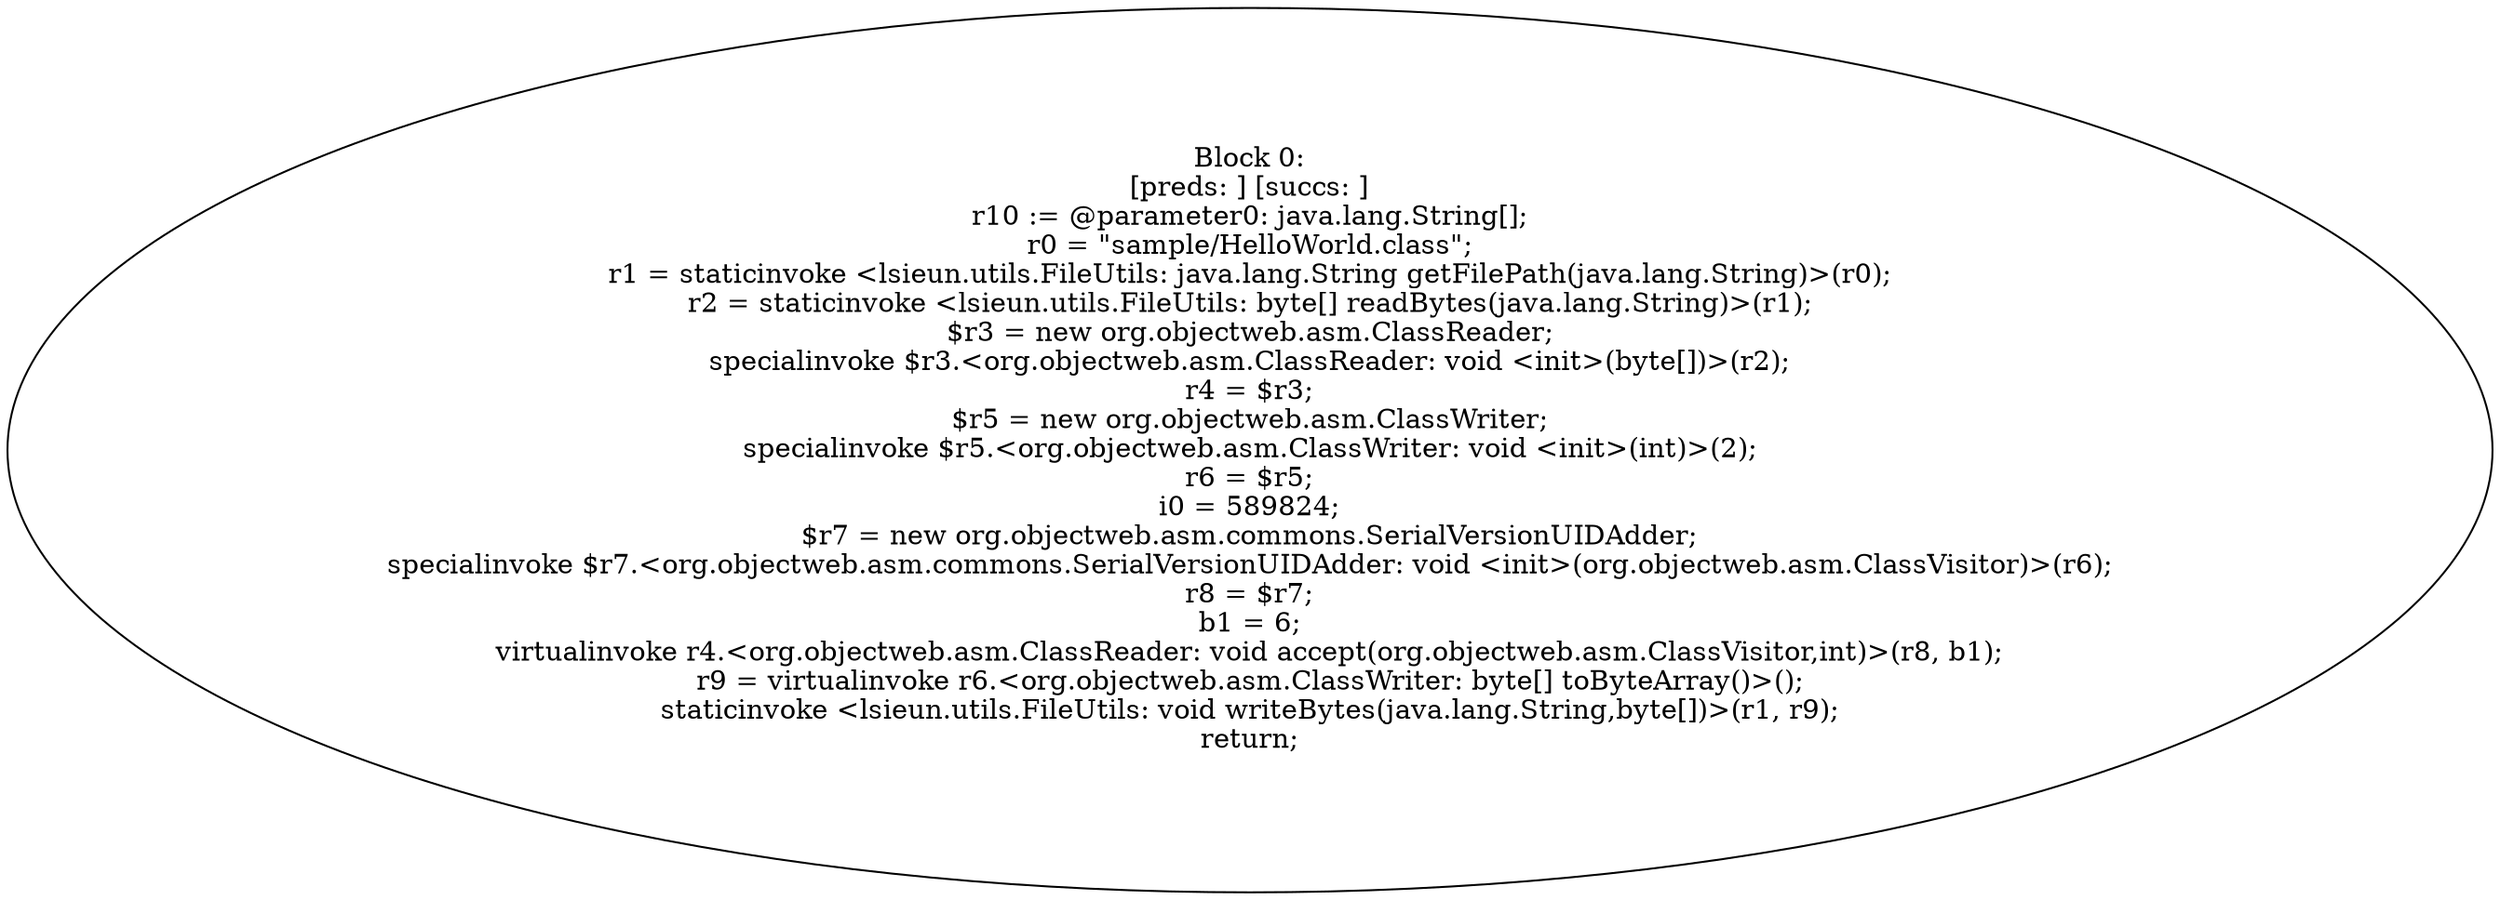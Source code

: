 digraph "unitGraph" {
    "Block 0:
[preds: ] [succs: ]
r10 := @parameter0: java.lang.String[];
r0 = \"sample/HelloWorld.class\";
r1 = staticinvoke <lsieun.utils.FileUtils: java.lang.String getFilePath(java.lang.String)>(r0);
r2 = staticinvoke <lsieun.utils.FileUtils: byte[] readBytes(java.lang.String)>(r1);
$r3 = new org.objectweb.asm.ClassReader;
specialinvoke $r3.<org.objectweb.asm.ClassReader: void <init>(byte[])>(r2);
r4 = $r3;
$r5 = new org.objectweb.asm.ClassWriter;
specialinvoke $r5.<org.objectweb.asm.ClassWriter: void <init>(int)>(2);
r6 = $r5;
i0 = 589824;
$r7 = new org.objectweb.asm.commons.SerialVersionUIDAdder;
specialinvoke $r7.<org.objectweb.asm.commons.SerialVersionUIDAdder: void <init>(org.objectweb.asm.ClassVisitor)>(r6);
r8 = $r7;
b1 = 6;
virtualinvoke r4.<org.objectweb.asm.ClassReader: void accept(org.objectweb.asm.ClassVisitor,int)>(r8, b1);
r9 = virtualinvoke r6.<org.objectweb.asm.ClassWriter: byte[] toByteArray()>();
staticinvoke <lsieun.utils.FileUtils: void writeBytes(java.lang.String,byte[])>(r1, r9);
return;
"
}
